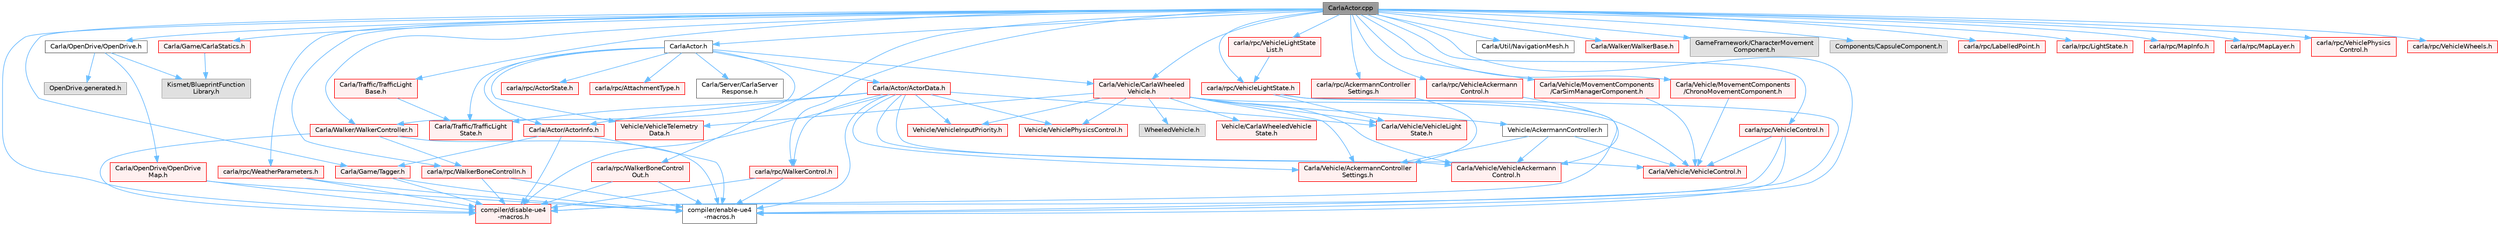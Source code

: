 digraph "CarlaActor.cpp"
{
 // INTERACTIVE_SVG=YES
 // LATEX_PDF_SIZE
  bgcolor="transparent";
  edge [fontname=Helvetica,fontsize=10,labelfontname=Helvetica,labelfontsize=10];
  node [fontname=Helvetica,fontsize=10,shape=box,height=0.2,width=0.4];
  Node1 [id="Node000001",label="CarlaActor.cpp",height=0.2,width=0.4,color="gray40", fillcolor="grey60", style="filled", fontcolor="black",tooltip=" "];
  Node1 -> Node2 [id="edge1_Node000001_Node000002",color="steelblue1",style="solid",tooltip=" "];
  Node2 [id="Node000002",label="CarlaActor.h",height=0.2,width=0.4,color="grey40", fillcolor="white", style="filled",URL="$de/d36/CarlaActor_8h.html",tooltip=" "];
  Node2 -> Node3 [id="edge2_Node000002_Node000003",color="steelblue1",style="solid",tooltip=" "];
  Node3 [id="Node000003",label="Carla/Actor/ActorInfo.h",height=0.2,width=0.4,color="red", fillcolor="#FFF0F0", style="filled",URL="$d0/d4e/ActorInfo_8h.html",tooltip=" "];
  Node3 -> Node16 [id="edge3_Node000003_Node000016",color="steelblue1",style="solid",tooltip=" "];
  Node16 [id="Node000016",label="Carla/Game/Tagger.h",height=0.2,width=0.4,color="red", fillcolor="#FFF0F0", style="filled",URL="$d7/d06/Tagger_8h.html",tooltip=" "];
  Node16 -> Node6 [id="edge4_Node000016_Node000006",color="steelblue1",style="solid",tooltip=" "];
  Node6 [id="Node000006",label="compiler/disable-ue4\l-macros.h",height=0.2,width=0.4,color="red", fillcolor="#FFF0F0", style="filled",URL="$d2/d02/disable-ue4-macros_8h.html",tooltip=" "];
  Node16 -> Node13 [id="edge5_Node000016_Node000013",color="steelblue1",style="solid",tooltip=" "];
  Node13 [id="Node000013",label="compiler/enable-ue4\l-macros.h",height=0.2,width=0.4,color="grey40", fillcolor="white", style="filled",URL="$d9/da2/enable-ue4-macros_8h.html",tooltip=" "];
  Node3 -> Node6 [id="edge6_Node000003_Node000006",color="steelblue1",style="solid",tooltip=" "];
  Node3 -> Node13 [id="edge7_Node000003_Node000013",color="steelblue1",style="solid",tooltip=" "];
  Node2 -> Node60 [id="edge8_Node000002_Node000060",color="steelblue1",style="solid",tooltip=" "];
  Node60 [id="Node000060",label="Carla/Actor/ActorData.h",height=0.2,width=0.4,color="red", fillcolor="#FFF0F0", style="filled",URL="$de/d7d/ActorData_8h.html",tooltip=" "];
  Node60 -> Node3 [id="edge9_Node000060_Node000003",color="steelblue1",style="solid",tooltip=" "];
  Node60 -> Node61 [id="edge10_Node000060_Node000061",color="steelblue1",style="solid",tooltip=" "];
  Node61 [id="Node000061",label="Carla/Vehicle/AckermannController\lSettings.h",height=0.2,width=0.4,color="red", fillcolor="#FFF0F0", style="filled",URL="$df/d92/Unreal_2CarlaUE4_2Plugins_2Carla_2Source_2Carla_2Vehicle_2AckermannControllerSettings_8h.html",tooltip=" "];
  Node60 -> Node63 [id="edge11_Node000060_Node000063",color="steelblue1",style="solid",tooltip=" "];
  Node63 [id="Node000063",label="Carla/Vehicle/VehicleAckermann\lControl.h",height=0.2,width=0.4,color="red", fillcolor="#FFF0F0", style="filled",URL="$d7/d1a/Unreal_2CarlaUE4_2Plugins_2Carla_2Source_2Carla_2Vehicle_2VehicleAckermannControl_8h.html",tooltip=" "];
  Node60 -> Node65 [id="edge12_Node000060_Node000065",color="steelblue1",style="solid",tooltip=" "];
  Node65 [id="Node000065",label="Carla/Vehicle/VehicleControl.h",height=0.2,width=0.4,color="red", fillcolor="#FFF0F0", style="filled",URL="$d4/dbd/Unreal_2CarlaUE4_2Plugins_2Carla_2Source_2Carla_2Vehicle_2VehicleControl_8h.html",tooltip=" "];
  Node60 -> Node67 [id="edge13_Node000060_Node000067",color="steelblue1",style="solid",tooltip=" "];
  Node67 [id="Node000067",label="Carla/Vehicle/VehicleLight\lState.h",height=0.2,width=0.4,color="red", fillcolor="#FFF0F0", style="filled",URL="$d6/d6c/Unreal_2CarlaUE4_2Plugins_2Carla_2Source_2Carla_2Vehicle_2VehicleLightState_8h.html",tooltip=" "];
  Node60 -> Node69 [id="edge14_Node000060_Node000069",color="steelblue1",style="solid",tooltip=" "];
  Node69 [id="Node000069",label="Vehicle/VehicleInputPriority.h",height=0.2,width=0.4,color="red", fillcolor="#FFF0F0", style="filled",URL="$db/d8b/VehicleInputPriority_8h.html",tooltip=" "];
  Node60 -> Node71 [id="edge15_Node000060_Node000071",color="steelblue1",style="solid",tooltip=" "];
  Node71 [id="Node000071",label="Vehicle/VehiclePhysicsControl.h",height=0.2,width=0.4,color="red", fillcolor="#FFF0F0", style="filled",URL="$d3/d90/Unreal_2CarlaUE4_2Plugins_2Carla_2Source_2Carla_2Vehicle_2VehiclePhysicsControl_8h.html",tooltip=" "];
  Node60 -> Node160 [id="edge16_Node000060_Node000160",color="steelblue1",style="solid",tooltip=" "];
  Node160 [id="Node000160",label="Carla/Traffic/TrafficLight\lState.h",height=0.2,width=0.4,color="red", fillcolor="#FFF0F0", style="filled",URL="$df/d9b/Unreal_2CarlaUE4_2Plugins_2Carla_2Source_2Carla_2Traffic_2TrafficLightState_8h.html",tooltip=" "];
  Node60 -> Node6 [id="edge17_Node000060_Node000006",color="steelblue1",style="solid",tooltip=" "];
  Node60 -> Node106 [id="edge18_Node000060_Node000106",color="steelblue1",style="solid",tooltip=" "];
  Node106 [id="Node000106",label="carla/rpc/WalkerControl.h",height=0.2,width=0.4,color="red", fillcolor="#FFF0F0", style="filled",URL="$dd/db3/LibCarla_2source_2carla_2rpc_2WalkerControl_8h.html",tooltip=" "];
  Node106 -> Node13 [id="edge19_Node000106_Node000013",color="steelblue1",style="solid",tooltip=" "];
  Node106 -> Node6 [id="edge20_Node000106_Node000006",color="steelblue1",style="solid",tooltip=" "];
  Node60 -> Node13 [id="edge21_Node000060_Node000013",color="steelblue1",style="solid",tooltip=" "];
  Node2 -> Node162 [id="edge22_Node000002_Node000162",color="steelblue1",style="solid",tooltip=" "];
  Node162 [id="Node000162",label="Carla/Vehicle/CarlaWheeled\lVehicle.h",height=0.2,width=0.4,color="red", fillcolor="#FFF0F0", style="filled",URL="$d3/d00/CarlaWheeledVehicle_8h.html",tooltip=" "];
  Node162 -> Node163 [id="edge23_Node000162_Node000163",color="steelblue1",style="solid",tooltip=" "];
  Node163 [id="Node000163",label="WheeledVehicle.h",height=0.2,width=0.4,color="grey60", fillcolor="#E0E0E0", style="filled",tooltip=" "];
  Node162 -> Node164 [id="edge24_Node000162_Node000164",color="steelblue1",style="solid",tooltip=" "];
  Node164 [id="Node000164",label="Vehicle/AckermannController.h",height=0.2,width=0.4,color="grey40", fillcolor="white", style="filled",URL="$d0/d4d/AckermannController_8h.html",tooltip=" "];
  Node164 -> Node61 [id="edge25_Node000164_Node000061",color="steelblue1",style="solid",tooltip=" "];
  Node164 -> Node63 [id="edge26_Node000164_Node000063",color="steelblue1",style="solid",tooltip=" "];
  Node164 -> Node65 [id="edge27_Node000164_Node000065",color="steelblue1",style="solid",tooltip=" "];
  Node162 -> Node61 [id="edge28_Node000162_Node000061",color="steelblue1",style="solid",tooltip=" "];
  Node162 -> Node165 [id="edge29_Node000162_Node000165",color="steelblue1",style="solid",tooltip=" "];
  Node165 [id="Node000165",label="Vehicle/CarlaWheeledVehicle\lState.h",height=0.2,width=0.4,color="red", fillcolor="#FFF0F0", style="filled",URL="$d7/dab/CarlaWheeledVehicleState_8h.html",tooltip=" "];
  Node162 -> Node63 [id="edge30_Node000162_Node000063",color="steelblue1",style="solid",tooltip=" "];
  Node162 -> Node65 [id="edge31_Node000162_Node000065",color="steelblue1",style="solid",tooltip=" "];
  Node162 -> Node67 [id="edge32_Node000162_Node000067",color="steelblue1",style="solid",tooltip=" "];
  Node162 -> Node69 [id="edge33_Node000162_Node000069",color="steelblue1",style="solid",tooltip=" "];
  Node162 -> Node71 [id="edge34_Node000162_Node000071",color="steelblue1",style="solid",tooltip=" "];
  Node162 -> Node167 [id="edge35_Node000162_Node000167",color="steelblue1",style="solid",tooltip=" "];
  Node167 [id="Node000167",label="Vehicle/VehicleTelemetry\lData.h",height=0.2,width=0.4,color="red", fillcolor="#FFF0F0", style="filled",URL="$de/dcb/Unreal_2CarlaUE4_2Plugins_2Carla_2Source_2Carla_2Vehicle_2VehicleTelemetryData_8h.html",tooltip=" "];
  Node2 -> Node167 [id="edge36_Node000002_Node000167",color="steelblue1",style="solid",tooltip=" "];
  Node2 -> Node185 [id="edge37_Node000002_Node000185",color="steelblue1",style="solid",tooltip=" "];
  Node185 [id="Node000185",label="Carla/Walker/WalkerController.h",height=0.2,width=0.4,color="red", fillcolor="#FFF0F0", style="filled",URL="$da/d52/WalkerController_8h.html",tooltip=" "];
  Node185 -> Node6 [id="edge38_Node000185_Node000006",color="steelblue1",style="solid",tooltip=" "];
  Node185 -> Node191 [id="edge39_Node000185_Node000191",color="steelblue1",style="solid",tooltip=" "];
  Node191 [id="Node000191",label="carla/rpc/WalkerBoneControlIn.h",height=0.2,width=0.4,color="red", fillcolor="#FFF0F0", style="filled",URL="$d8/db7/LibCarla_2source_2carla_2rpc_2WalkerBoneControlIn_8h.html",tooltip=" "];
  Node191 -> Node13 [id="edge40_Node000191_Node000013",color="steelblue1",style="solid",tooltip=" "];
  Node191 -> Node6 [id="edge41_Node000191_Node000006",color="steelblue1",style="solid",tooltip=" "];
  Node185 -> Node13 [id="edge42_Node000185_Node000013",color="steelblue1",style="solid",tooltip=" "];
  Node2 -> Node160 [id="edge43_Node000002_Node000160",color="steelblue1",style="solid",tooltip=" "];
  Node2 -> Node102 [id="edge44_Node000002_Node000102",color="steelblue1",style="solid",tooltip=" "];
  Node102 [id="Node000102",label="carla/rpc/ActorState.h",height=0.2,width=0.4,color="red", fillcolor="#FFF0F0", style="filled",URL="$d5/d30/rpc_2ActorState_8h.html",tooltip=" "];
  Node2 -> Node194 [id="edge45_Node000002_Node000194",color="steelblue1",style="solid",tooltip=" "];
  Node194 [id="Node000194",label="carla/rpc/AttachmentType.h",height=0.2,width=0.4,color="red", fillcolor="#FFF0F0", style="filled",URL="$d9/df7/AttachmentType_8h.html",tooltip=" "];
  Node2 -> Node195 [id="edge46_Node000002_Node000195",color="steelblue1",style="solid",tooltip=" "];
  Node195 [id="Node000195",label="Carla/Server/CarlaServer\lResponse.h",height=0.2,width=0.4,color="grey40", fillcolor="white", style="filled",URL="$dd/d3e/CarlaServerResponse_8h.html",tooltip=" "];
  Node1 -> Node196 [id="edge47_Node000001_Node000196",color="steelblue1",style="solid",tooltip=" "];
  Node196 [id="Node000196",label="Carla/OpenDrive/OpenDrive.h",height=0.2,width=0.4,color="grey40", fillcolor="white", style="filled",URL="$d1/d9b/Unreal_2CarlaUE4_2Plugins_2Carla_2Source_2Carla_2OpenDrive_2OpenDrive_8h.html",tooltip=" "];
  Node196 -> Node197 [id="edge48_Node000196_Node000197",color="steelblue1",style="solid",tooltip=" "];
  Node197 [id="Node000197",label="Carla/OpenDrive/OpenDrive\lMap.h",height=0.2,width=0.4,color="red", fillcolor="#FFF0F0", style="filled",URL="$d6/d95/OpenDriveMap_8h.html",tooltip=" "];
  Node197 -> Node6 [id="edge49_Node000197_Node000006",color="steelblue1",style="solid",tooltip=" "];
  Node197 -> Node13 [id="edge50_Node000197_Node000013",color="steelblue1",style="solid",tooltip=" "];
  Node196 -> Node236 [id="edge51_Node000196_Node000236",color="steelblue1",style="solid",tooltip=" "];
  Node236 [id="Node000236",label="Kismet/BlueprintFunction\lLibrary.h",height=0.2,width=0.4,color="grey60", fillcolor="#E0E0E0", style="filled",tooltip=" "];
  Node196 -> Node237 [id="edge52_Node000196_Node000237",color="steelblue1",style="solid",tooltip=" "];
  Node237 [id="Node000237",label="OpenDrive.generated.h",height=0.2,width=0.4,color="grey60", fillcolor="#E0E0E0", style="filled",tooltip=" "];
  Node1 -> Node238 [id="edge53_Node000001_Node000238",color="steelblue1",style="solid",tooltip=" "];
  Node238 [id="Node000238",label="Carla/Util/NavigationMesh.h",height=0.2,width=0.4,color="grey40", fillcolor="white", style="filled",URL="$d9/d30/NavigationMesh_8h.html",tooltip=" "];
  Node1 -> Node162 [id="edge54_Node000001_Node000162",color="steelblue1",style="solid",tooltip=" "];
  Node1 -> Node185 [id="edge55_Node000001_Node000185",color="steelblue1",style="solid",tooltip=" "];
  Node1 -> Node239 [id="edge56_Node000001_Node000239",color="steelblue1",style="solid",tooltip=" "];
  Node239 [id="Node000239",label="Carla/Walker/WalkerBase.h",height=0.2,width=0.4,color="red", fillcolor="#FFF0F0", style="filled",URL="$de/d5b/WalkerBase_8h.html",tooltip=" "];
  Node1 -> Node242 [id="edge57_Node000001_Node000242",color="steelblue1",style="solid",tooltip=" "];
  Node242 [id="Node000242",label="GameFramework/CharacterMovement\lComponent.h",height=0.2,width=0.4,color="grey60", fillcolor="#E0E0E0", style="filled",tooltip=" "];
  Node1 -> Node16 [id="edge58_Node000001_Node000016",color="steelblue1",style="solid",tooltip=" "];
  Node1 -> Node243 [id="edge59_Node000001_Node000243",color="steelblue1",style="solid",tooltip=" "];
  Node243 [id="Node000243",label="Carla/Vehicle/MovementComponents\l/CarSimManagerComponent.h",height=0.2,width=0.4,color="red", fillcolor="#FFF0F0", style="filled",URL="$d9/d84/CarSimManagerComponent_8h.html",tooltip=" "];
  Node243 -> Node65 [id="edge60_Node000243_Node000065",color="steelblue1",style="solid",tooltip=" "];
  Node1 -> Node245 [id="edge61_Node000001_Node000245",color="steelblue1",style="solid",tooltip=" "];
  Node245 [id="Node000245",label="Carla/Vehicle/MovementComponents\l/ChronoMovementComponent.h",height=0.2,width=0.4,color="red", fillcolor="#FFF0F0", style="filled",URL="$d8/d93/ChronoMovementComponent_8h.html",tooltip=" "];
  Node245 -> Node65 [id="edge62_Node000245_Node000065",color="steelblue1",style="solid",tooltip=" "];
  Node1 -> Node247 [id="edge63_Node000001_Node000247",color="steelblue1",style="solid",tooltip=" "];
  Node247 [id="Node000247",label="Carla/Traffic/TrafficLight\lBase.h",height=0.2,width=0.4,color="red", fillcolor="#FFF0F0", style="filled",URL="$d9/d29/TrafficLightBase_8h.html",tooltip=" "];
  Node247 -> Node160 [id="edge64_Node000247_Node000160",color="steelblue1",style="solid",tooltip=" "];
  Node1 -> Node260 [id="edge65_Node000001_Node000260",color="steelblue1",style="solid",tooltip=" "];
  Node260 [id="Node000260",label="Carla/Game/CarlaStatics.h",height=0.2,width=0.4,color="red", fillcolor="#FFF0F0", style="filled",URL="$d9/dc8/CarlaStatics_8h.html",tooltip=" "];
  Node260 -> Node236 [id="edge66_Node000260_Node000236",color="steelblue1",style="solid",tooltip=" "];
  Node1 -> Node400 [id="edge67_Node000001_Node000400",color="steelblue1",style="solid",tooltip=" "];
  Node400 [id="Node000400",label="Components/CapsuleComponent.h",height=0.2,width=0.4,color="grey60", fillcolor="#E0E0E0", style="filled",tooltip=" "];
  Node1 -> Node6 [id="edge68_Node000001_Node000006",color="steelblue1",style="solid",tooltip=" "];
  Node1 -> Node401 [id="edge69_Node000001_Node000401",color="steelblue1",style="solid",tooltip=" "];
  Node401 [id="Node000401",label="carla/rpc/AckermannController\lSettings.h",height=0.2,width=0.4,color="red", fillcolor="#FFF0F0", style="filled",URL="$d0/d10/LibCarla_2source_2carla_2rpc_2AckermannControllerSettings_8h.html",tooltip=" "];
  Node401 -> Node61 [id="edge70_Node000401_Node000061",color="steelblue1",style="solid",tooltip=" "];
  Node1 -> Node402 [id="edge71_Node000001_Node000402",color="steelblue1",style="solid",tooltip=" "];
  Node402 [id="Node000402",label="carla/rpc/LabelledPoint.h",height=0.2,width=0.4,color="red", fillcolor="#FFF0F0", style="filled",URL="$d2/dd4/LabelledPoint_8h.html",tooltip=" "];
  Node1 -> Node330 [id="edge72_Node000001_Node000330",color="steelblue1",style="solid",tooltip=" "];
  Node330 [id="Node000330",label="carla/rpc/LightState.h",height=0.2,width=0.4,color="red", fillcolor="#FFF0F0", style="filled",URL="$d4/daf/rpc_2LightState_8h.html",tooltip=" "];
  Node1 -> Node403 [id="edge73_Node000001_Node000403",color="steelblue1",style="solid",tooltip=" "];
  Node403 [id="Node000403",label="carla/rpc/MapInfo.h",height=0.2,width=0.4,color="red", fillcolor="#FFF0F0", style="filled",URL="$d8/d5a/MapInfo_8h.html",tooltip=" "];
  Node1 -> Node345 [id="edge74_Node000001_Node000345",color="steelblue1",style="solid",tooltip=" "];
  Node345 [id="Node000345",label="carla/rpc/MapLayer.h",height=0.2,width=0.4,color="red", fillcolor="#FFF0F0", style="filled",URL="$d0/dc2/MapLayer_8h.html",tooltip=" "];
  Node1 -> Node404 [id="edge75_Node000001_Node000404",color="steelblue1",style="solid",tooltip=" "];
  Node404 [id="Node000404",label="carla/rpc/VehicleAckermann\lControl.h",height=0.2,width=0.4,color="red", fillcolor="#FFF0F0", style="filled",URL="$dc/def/LibCarla_2source_2carla_2rpc_2VehicleAckermannControl_8h.html",tooltip=" "];
  Node404 -> Node63 [id="edge76_Node000404_Node000063",color="steelblue1",style="solid",tooltip=" "];
  Node1 -> Node105 [id="edge77_Node000001_Node000105",color="steelblue1",style="solid",tooltip=" "];
  Node105 [id="Node000105",label="carla/rpc/VehicleControl.h",height=0.2,width=0.4,color="red", fillcolor="#FFF0F0", style="filled",URL="$dd/d28/LibCarla_2source_2carla_2rpc_2VehicleControl_8h.html",tooltip=" "];
  Node105 -> Node13 [id="edge78_Node000105_Node000013",color="steelblue1",style="solid",tooltip=" "];
  Node105 -> Node65 [id="edge79_Node000105_Node000065",color="steelblue1",style="solid",tooltip=" "];
  Node105 -> Node6 [id="edge80_Node000105_Node000006",color="steelblue1",style="solid",tooltip=" "];
  Node1 -> Node405 [id="edge81_Node000001_Node000405",color="steelblue1",style="solid",tooltip=" "];
  Node405 [id="Node000405",label="carla/rpc/VehiclePhysics\lControl.h",height=0.2,width=0.4,color="red", fillcolor="#FFF0F0", style="filled",URL="$d1/d8e/LibCarla_2source_2carla_2rpc_2VehiclePhysicsControl_8h.html",tooltip=" "];
  Node1 -> Node408 [id="edge82_Node000001_Node000408",color="steelblue1",style="solid",tooltip=" "];
  Node408 [id="Node000408",label="carla/rpc/VehicleLightState.h",height=0.2,width=0.4,color="red", fillcolor="#FFF0F0", style="filled",URL="$d8/d64/LibCarla_2source_2carla_2rpc_2VehicleLightState_8h.html",tooltip=" "];
  Node408 -> Node13 [id="edge83_Node000408_Node000013",color="steelblue1",style="solid",tooltip=" "];
  Node408 -> Node67 [id="edge84_Node000408_Node000067",color="steelblue1",style="solid",tooltip=" "];
  Node408 -> Node6 [id="edge85_Node000408_Node000006",color="steelblue1",style="solid",tooltip=" "];
  Node1 -> Node409 [id="edge86_Node000001_Node000409",color="steelblue1",style="solid",tooltip=" "];
  Node409 [id="Node000409",label="carla/rpc/VehicleLightState\lList.h",height=0.2,width=0.4,color="red", fillcolor="#FFF0F0", style="filled",URL="$d8/d09/VehicleLightStateList_8h.html",tooltip=" "];
  Node409 -> Node408 [id="edge87_Node000409_Node000408",color="steelblue1",style="solid",tooltip=" "];
  Node1 -> Node191 [id="edge88_Node000001_Node000191",color="steelblue1",style="solid",tooltip=" "];
  Node1 -> Node410 [id="edge89_Node000001_Node000410",color="steelblue1",style="solid",tooltip=" "];
  Node410 [id="Node000410",label="carla/rpc/WalkerBoneControl\lOut.h",height=0.2,width=0.4,color="red", fillcolor="#FFF0F0", style="filled",URL="$d8/db4/LibCarla_2source_2carla_2rpc_2WalkerBoneControlOut_8h.html",tooltip=" "];
  Node410 -> Node13 [id="edge90_Node000410_Node000013",color="steelblue1",style="solid",tooltip=" "];
  Node410 -> Node6 [id="edge91_Node000410_Node000006",color="steelblue1",style="solid",tooltip=" "];
  Node1 -> Node106 [id="edge92_Node000001_Node000106",color="steelblue1",style="solid",tooltip=" "];
  Node1 -> Node412 [id="edge93_Node000001_Node000412",color="steelblue1",style="solid",tooltip=" "];
  Node412 [id="Node000412",label="carla/rpc/VehicleWheels.h",height=0.2,width=0.4,color="red", fillcolor="#FFF0F0", style="filled",URL="$d2/d02/VehicleWheels_8h.html",tooltip=" "];
  Node1 -> Node415 [id="edge94_Node000001_Node000415",color="steelblue1",style="solid",tooltip=" "];
  Node415 [id="Node000415",label="carla/rpc/WeatherParameters.h",height=0.2,width=0.4,color="red", fillcolor="#FFF0F0", style="filled",URL="$da/d0c/LibCarla_2source_2carla_2rpc_2WeatherParameters_8h.html",tooltip=" "];
  Node415 -> Node13 [id="edge95_Node000415_Node000013",color="steelblue1",style="solid",tooltip=" "];
  Node415 -> Node6 [id="edge96_Node000415_Node000006",color="steelblue1",style="solid",tooltip=" "];
  Node1 -> Node13 [id="edge97_Node000001_Node000013",color="steelblue1",style="solid",tooltip=" "];
}
